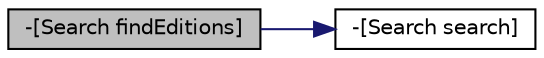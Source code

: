 digraph "-[Search findEditions]"
{
  edge [fontname="Helvetica",fontsize="10",labelfontname="Helvetica",labelfontsize="10"];
  node [fontname="Helvetica",fontsize="10",shape=record];
  rankdir="LR";
  Node1 [label="-[Search findEditions]",height=0.2,width=0.4,color="black", fillcolor="grey75", style="filled", fontcolor="black"];
  Node1 -> Node2 [color="midnightblue",fontsize="10",style="solid",fontname="Helvetica"];
  Node2 [label="-[Search search]",height=0.2,width=0.4,color="black", fillcolor="white", style="filled",URL="$interface_search.html#ae5e5f19a4e800c76823c0781d3cad215"];
}
